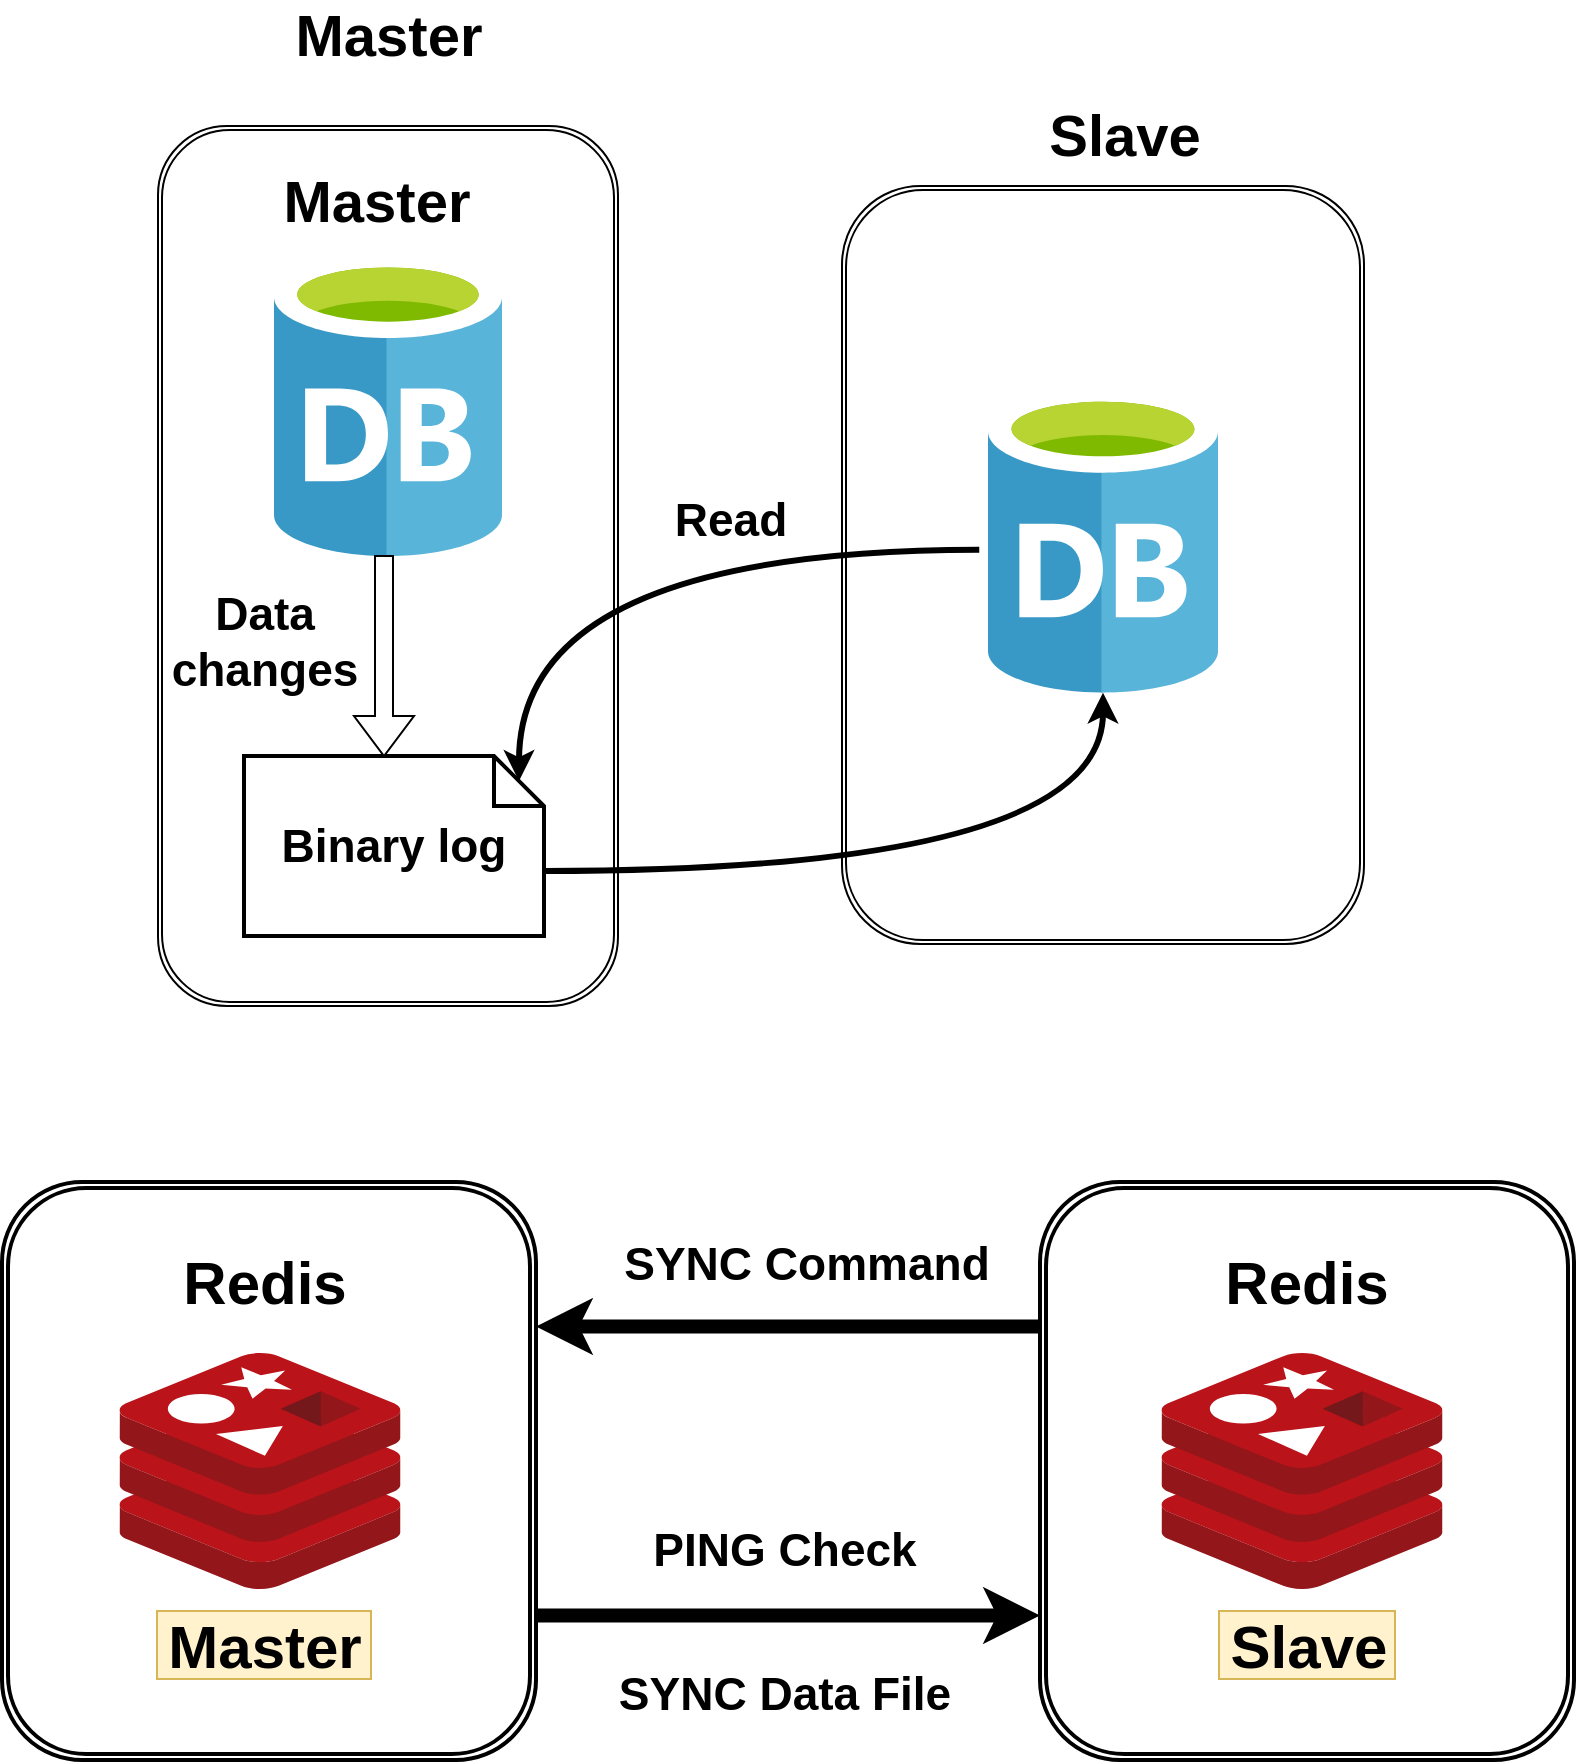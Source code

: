<mxfile version="13.9.3" type="device"><diagram id="7onc2K-VFySXL9D-9mZO" name="第 1 页"><mxGraphModel dx="1673" dy="946" grid="0" gridSize="10" guides="1" tooltips="1" connect="1" arrows="1" fold="1" page="1" pageScale="1" pageWidth="827" pageHeight="1169" math="0" shadow="0"><root><mxCell id="0"/><mxCell id="1" parent="0"/><mxCell id="fjSz9cvdGvyVNVDaNGlU-8" value="" style="shape=ext;double=1;rounded=1;whiteSpace=wrap;html=1;" vertex="1" parent="1"><mxGeometry x="432" y="300" width="261" height="379" as="geometry"/></mxCell><mxCell id="fjSz9cvdGvyVNVDaNGlU-1" value="" style="shape=ext;double=1;rounded=1;whiteSpace=wrap;html=1;" vertex="1" parent="1"><mxGeometry x="90" y="270" width="230" height="440" as="geometry"/></mxCell><mxCell id="fjSz9cvdGvyVNVDaNGlU-14" style="edgeStyle=orthogonalEdgeStyle;curved=1;rounded=0;orthogonalLoop=1;jettySize=auto;html=1;exitX=0;exitY=0;exitDx=150;exitDy=57.5;exitPerimeter=0;strokeWidth=3;" edge="1" parent="1" source="fjSz9cvdGvyVNVDaNGlU-2" target="fjSz9cvdGvyVNVDaNGlU-9"><mxGeometry relative="1" as="geometry"><mxPoint x="692.18" y="382.75" as="targetPoint"/></mxGeometry></mxCell><mxCell id="fjSz9cvdGvyVNVDaNGlU-2" value="&lt;font style=&quot;font-size: 23px&quot;&gt;&lt;b&gt;Binary log&lt;/b&gt;&lt;/font&gt;" style="shape=note2;boundedLbl=1;whiteSpace=wrap;html=1;size=25;verticalAlign=top;align=center;strokeWidth=2;" vertex="1" parent="1"><mxGeometry x="133" y="585" width="150" height="90" as="geometry"/></mxCell><mxCell id="fjSz9cvdGvyVNVDaNGlU-3" value="" style="aspect=fixed;html=1;points=[];align=center;image;fontSize=12;image=img/lib/mscae/Database_General.svg;" vertex="1" parent="1"><mxGeometry x="148" y="335" width="114" height="150" as="geometry"/></mxCell><mxCell id="fjSz9cvdGvyVNVDaNGlU-4" style="edgeStyle=orthogonalEdgeStyle;rounded=0;orthogonalLoop=1;jettySize=auto;html=1;exitX=0.5;exitY=1;exitDx=0;exitDy=0;exitPerimeter=0;" edge="1" parent="1" source="fjSz9cvdGvyVNVDaNGlU-2" target="fjSz9cvdGvyVNVDaNGlU-2"><mxGeometry relative="1" as="geometry"/></mxCell><mxCell id="fjSz9cvdGvyVNVDaNGlU-5" value="" style="shape=singleArrow;direction=south;whiteSpace=wrap;html=1;" vertex="1" parent="1"><mxGeometry x="188" y="485" width="30" height="100" as="geometry"/></mxCell><mxCell id="fjSz9cvdGvyVNVDaNGlU-6" value="&lt;font style=&quot;font-size: 23px&quot;&gt;&lt;b&gt;Data&lt;br&gt;changes&lt;/b&gt;&lt;/font&gt;" style="text;html=1;align=center;verticalAlign=middle;resizable=0;points=[];autosize=1;" vertex="1" parent="1"><mxGeometry x="88" y="508" width="110" height="40" as="geometry"/></mxCell><mxCell id="fjSz9cvdGvyVNVDaNGlU-7" value="&lt;font size=&quot;1&quot;&gt;&lt;b style=&quot;font-size: 29px&quot;&gt;Master&lt;/b&gt;&lt;/font&gt;" style="text;html=1;align=center;verticalAlign=middle;resizable=0;points=[];autosize=1;" vertex="1" parent="1"><mxGeometry x="150" y="210" width="110" height="30" as="geometry"/></mxCell><mxCell id="fjSz9cvdGvyVNVDaNGlU-9" value="" style="aspect=fixed;html=1;points=[];align=center;image;fontSize=12;image=img/lib/mscae/Database_General.svg;" vertex="1" parent="1"><mxGeometry x="505" y="402" width="115" height="151.32" as="geometry"/></mxCell><mxCell id="fjSz9cvdGvyVNVDaNGlU-15" value="&lt;font style=&quot;font-size: 23px;&quot;&gt;&lt;b style=&quot;font-size: 23px;&quot;&gt;Read&lt;/b&gt;&lt;/font&gt;" style="text;html=1;align=center;verticalAlign=middle;resizable=0;points=[];autosize=1;fontSize=23;" vertex="1" parent="1"><mxGeometry x="341" y="452" width="70" height="30" as="geometry"/></mxCell><mxCell id="fjSz9cvdGvyVNVDaNGlU-20" value="" style="edgeStyle=orthogonalEdgeStyle;elbow=vertical;endArrow=classic;html=1;strokeWidth=3;fontSize=23;entryX=0;entryY=0;entryDx=137.5;entryDy=12.5;entryPerimeter=0;exitX=-0.038;exitY=0.528;exitDx=0;exitDy=0;exitPerimeter=0;curved=1;" edge="1" parent="1" source="fjSz9cvdGvyVNVDaNGlU-9" target="fjSz9cvdGvyVNVDaNGlU-2"><mxGeometry width="50" height="50" relative="1" as="geometry"><mxPoint x="504" y="483" as="sourcePoint"/><mxPoint x="554" y="444" as="targetPoint"/></mxGeometry></mxCell><mxCell id="fjSz9cvdGvyVNVDaNGlU-21" value="&lt;font size=&quot;1&quot;&gt;&lt;b style=&quot;font-size: 29px&quot;&gt;Slave&lt;/b&gt;&lt;/font&gt;" style="text;html=1;align=center;verticalAlign=middle;resizable=0;points=[];autosize=1;" vertex="1" parent="1"><mxGeometry x="530" y="263" width="86" height="24" as="geometry"/></mxCell><mxCell id="fjSz9cvdGvyVNVDaNGlU-23" value="&lt;font size=&quot;1&quot;&gt;&lt;b style=&quot;font-size: 29px&quot;&gt;Master&lt;/b&gt;&lt;/font&gt;" style="text;html=1;align=center;verticalAlign=middle;resizable=0;points=[];autosize=1;" vertex="1" parent="1"><mxGeometry x="144" y="293" width="110" height="30" as="geometry"/></mxCell><mxCell id="fjSz9cvdGvyVNVDaNGlU-35" value="" style="group" vertex="1" connectable="0" parent="1"><mxGeometry x="531" y="798" width="267" height="289" as="geometry"/></mxCell><mxCell id="fjSz9cvdGvyVNVDaNGlU-34" value="" style="shape=ext;double=1;rounded=1;whiteSpace=wrap;html=1;strokeWidth=2;fontSize=23;" vertex="1" parent="fjSz9cvdGvyVNVDaNGlU-35"><mxGeometry width="267" height="289" as="geometry"/></mxCell><mxCell id="fjSz9cvdGvyVNVDaNGlU-27" value="" style="aspect=fixed;html=1;points=[];align=center;image;fontSize=12;image=img/lib/mscae/Cache_Redis_Product.svg;strokeWidth=2;" vertex="1" parent="fjSz9cvdGvyVNVDaNGlU-35"><mxGeometry x="60.76" y="85.5" width="140.48" height="118" as="geometry"/></mxCell><mxCell id="fjSz9cvdGvyVNVDaNGlU-28" value="&lt;font style=&quot;font-size: 30px&quot;&gt;&lt;b&gt;Redis&lt;/b&gt;&lt;/font&gt;" style="text;html=1;align=center;verticalAlign=middle;resizable=0;points=[];autosize=1;fontSize=23;" vertex="1" parent="fjSz9cvdGvyVNVDaNGlU-35"><mxGeometry x="87" y="32.5" width="92" height="34" as="geometry"/></mxCell><mxCell id="fjSz9cvdGvyVNVDaNGlU-29" value="&lt;font style=&quot;font-size: 30px&quot;&gt;&lt;b&gt;Slave&lt;/b&gt;&lt;/font&gt;" style="text;html=1;align=center;verticalAlign=middle;resizable=0;points=[];autosize=1;fontSize=23;fillColor=#fff2cc;strokeColor=#d6b656;" vertex="1" parent="fjSz9cvdGvyVNVDaNGlU-35"><mxGeometry x="89.5" y="214.5" width="88" height="34" as="geometry"/></mxCell><mxCell id="fjSz9cvdGvyVNVDaNGlU-36" value="" style="group" vertex="1" connectable="0" parent="1"><mxGeometry x="12" y="798" width="267" height="289" as="geometry"/></mxCell><mxCell id="fjSz9cvdGvyVNVDaNGlU-30" value="" style="shape=ext;double=1;rounded=1;whiteSpace=wrap;html=1;strokeWidth=2;fontSize=23;" vertex="1" parent="fjSz9cvdGvyVNVDaNGlU-36"><mxGeometry width="267" height="289" as="geometry"/></mxCell><mxCell id="fjSz9cvdGvyVNVDaNGlU-24" value="" style="aspect=fixed;html=1;points=[];align=center;image;fontSize=12;image=img/lib/mscae/Cache_Redis_Product.svg;strokeWidth=2;" vertex="1" parent="fjSz9cvdGvyVNVDaNGlU-36"><mxGeometry x="58.76" y="85.5" width="140.48" height="118" as="geometry"/></mxCell><mxCell id="fjSz9cvdGvyVNVDaNGlU-25" value="&lt;font style=&quot;font-size: 30px&quot;&gt;&lt;b&gt;Redis&lt;/b&gt;&lt;/font&gt;" style="text;html=1;align=center;verticalAlign=middle;resizable=0;points=[];autosize=1;fontSize=23;" vertex="1" parent="fjSz9cvdGvyVNVDaNGlU-36"><mxGeometry x="85" y="32.5" width="92" height="34" as="geometry"/></mxCell><mxCell id="fjSz9cvdGvyVNVDaNGlU-26" value="&lt;font style=&quot;font-size: 30px&quot;&gt;&lt;b&gt;Master&lt;/b&gt;&lt;/font&gt;" style="text;html=1;align=center;verticalAlign=middle;resizable=0;points=[];autosize=1;fontSize=23;fillColor=#fff2cc;strokeColor=#d6b656;" vertex="1" parent="fjSz9cvdGvyVNVDaNGlU-36"><mxGeometry x="77.5" y="214.5" width="107" height="34" as="geometry"/></mxCell><mxCell id="fjSz9cvdGvyVNVDaNGlU-37" value="" style="endArrow=classic;html=1;strokeWidth=7;fontSize=23;exitX=0;exitY=0.25;exitDx=0;exitDy=0;entryX=1;entryY=0.25;entryDx=0;entryDy=0;" edge="1" parent="1" source="fjSz9cvdGvyVNVDaNGlU-34" target="fjSz9cvdGvyVNVDaNGlU-30"><mxGeometry width="50" height="50" relative="1" as="geometry"><mxPoint x="426" y="804" as="sourcePoint"/><mxPoint x="315" y="919" as="targetPoint"/></mxGeometry></mxCell><mxCell id="fjSz9cvdGvyVNVDaNGlU-38" style="edgeStyle=orthogonalEdgeStyle;curved=1;rounded=0;orthogonalLoop=1;jettySize=auto;html=1;exitX=1;exitY=0.75;exitDx=0;exitDy=0;entryX=0;entryY=0.75;entryDx=0;entryDy=0;strokeWidth=7;fontSize=23;" edge="1" parent="1" source="fjSz9cvdGvyVNVDaNGlU-30" target="fjSz9cvdGvyVNVDaNGlU-34"><mxGeometry relative="1" as="geometry"/></mxCell><mxCell id="fjSz9cvdGvyVNVDaNGlU-39" value="&lt;b&gt;SYNC Command&lt;/b&gt;" style="text;html=1;align=center;verticalAlign=middle;resizable=0;points=[];autosize=1;fontSize=23;" vertex="1" parent="1"><mxGeometry x="317" y="823" width="193" height="32" as="geometry"/></mxCell><mxCell id="fjSz9cvdGvyVNVDaNGlU-40" value="&lt;b&gt;PING Check&lt;/b&gt;" style="text;html=1;align=center;verticalAlign=middle;resizable=0;points=[];autosize=1;fontSize=23;" vertex="1" parent="1"><mxGeometry x="332" y="966" width="142" height="32" as="geometry"/></mxCell><mxCell id="fjSz9cvdGvyVNVDaNGlU-42" value="&lt;b&gt;SYNC Data File&lt;/b&gt;" style="text;html=1;align=center;verticalAlign=middle;resizable=0;points=[];autosize=1;fontSize=23;" vertex="1" parent="1"><mxGeometry x="315" y="1038" width="176" height="32" as="geometry"/></mxCell></root></mxGraphModel></diagram></mxfile>